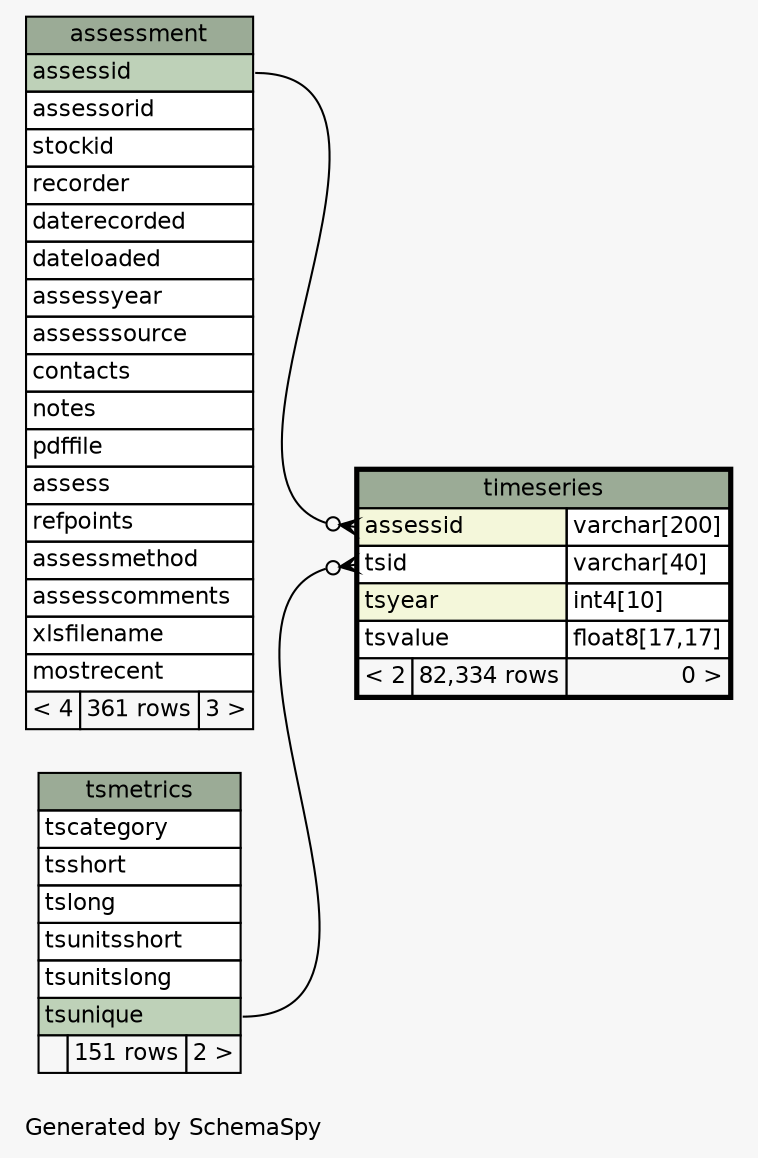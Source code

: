 // dot 2.28.0 on Mac OS X 10.6.8
// SchemaSpy rev 590
digraph "oneDegreeRelationshipsDiagram" {
  graph [
    rankdir="RL"
    bgcolor="#f7f7f7"
    label="\nGenerated by SchemaSpy"
    labeljust="l"
    nodesep="0.18"
    ranksep="0.46"
    fontname="Helvetica"
    fontsize="11"
  ];
  node [
    fontname="Helvetica"
    fontsize="11"
    shape="plaintext"
  ];
  edge [
    arrowsize="0.8"
  ];
  "timeseries":"assessid":w -> "assessment":"assessid":e [arrowhead=none dir=back arrowtail=crowodot];
  "timeseries":"tsid":w -> "tsmetrics":"tsunique":e [arrowhead=none dir=back arrowtail=crowodot];
  "assessment" [
    label=<
    <TABLE BORDER="0" CELLBORDER="1" CELLSPACING="0" BGCOLOR="#ffffff">
      <TR><TD COLSPAN="3" BGCOLOR="#9bab96" ALIGN="CENTER">assessment</TD></TR>
      <TR><TD PORT="assessid" COLSPAN="3" BGCOLOR="#bed1b8" ALIGN="LEFT">assessid</TD></TR>
      <TR><TD PORT="assessorid" COLSPAN="3" ALIGN="LEFT">assessorid</TD></TR>
      <TR><TD PORT="stockid" COLSPAN="3" ALIGN="LEFT">stockid</TD></TR>
      <TR><TD PORT="recorder" COLSPAN="3" ALIGN="LEFT">recorder</TD></TR>
      <TR><TD PORT="daterecorded" COLSPAN="3" ALIGN="LEFT">daterecorded</TD></TR>
      <TR><TD PORT="dateloaded" COLSPAN="3" ALIGN="LEFT">dateloaded</TD></TR>
      <TR><TD PORT="assessyear" COLSPAN="3" ALIGN="LEFT">assessyear</TD></TR>
      <TR><TD PORT="assesssource" COLSPAN="3" ALIGN="LEFT">assesssource</TD></TR>
      <TR><TD PORT="contacts" COLSPAN="3" ALIGN="LEFT">contacts</TD></TR>
      <TR><TD PORT="notes" COLSPAN="3" ALIGN="LEFT">notes</TD></TR>
      <TR><TD PORT="pdffile" COLSPAN="3" ALIGN="LEFT">pdffile</TD></TR>
      <TR><TD PORT="assess" COLSPAN="3" ALIGN="LEFT">assess</TD></TR>
      <TR><TD PORT="refpoints" COLSPAN="3" ALIGN="LEFT">refpoints</TD></TR>
      <TR><TD PORT="assessmethod" COLSPAN="3" ALIGN="LEFT">assessmethod</TD></TR>
      <TR><TD PORT="assesscomments" COLSPAN="3" ALIGN="LEFT">assesscomments</TD></TR>
      <TR><TD PORT="xlsfilename" COLSPAN="3" ALIGN="LEFT">xlsfilename</TD></TR>
      <TR><TD PORT="mostrecent" COLSPAN="3" ALIGN="LEFT">mostrecent</TD></TR>
      <TR><TD ALIGN="LEFT" BGCOLOR="#f7f7f7">&lt; 4</TD><TD ALIGN="RIGHT" BGCOLOR="#f7f7f7">361 rows</TD><TD ALIGN="RIGHT" BGCOLOR="#f7f7f7">3 &gt;</TD></TR>
    </TABLE>>
    URL="assessment.html"
    tooltip="assessment"
  ];
  "timeseries" [
    label=<
    <TABLE BORDER="2" CELLBORDER="1" CELLSPACING="0" BGCOLOR="#ffffff">
      <TR><TD COLSPAN="3" BGCOLOR="#9bab96" ALIGN="CENTER">timeseries</TD></TR>
      <TR><TD PORT="assessid" COLSPAN="2" BGCOLOR="#f4f7da" ALIGN="LEFT">assessid</TD><TD PORT="assessid.type" ALIGN="LEFT">varchar[200]</TD></TR>
      <TR><TD PORT="tsid" COLSPAN="2" ALIGN="LEFT">tsid</TD><TD PORT="tsid.type" ALIGN="LEFT">varchar[40]</TD></TR>
      <TR><TD PORT="tsyear" COLSPAN="2" BGCOLOR="#f4f7da" ALIGN="LEFT">tsyear</TD><TD PORT="tsyear.type" ALIGN="LEFT">int4[10]</TD></TR>
      <TR><TD PORT="tsvalue" COLSPAN="2" ALIGN="LEFT">tsvalue</TD><TD PORT="tsvalue.type" ALIGN="LEFT">float8[17,17]</TD></TR>
      <TR><TD ALIGN="LEFT" BGCOLOR="#f7f7f7">&lt; 2</TD><TD ALIGN="RIGHT" BGCOLOR="#f7f7f7">82,334 rows</TD><TD ALIGN="RIGHT" BGCOLOR="#f7f7f7">0 &gt;</TD></TR>
    </TABLE>>
    URL="timeseries.html"
    tooltip="timeseries"
  ];
  "tsmetrics" [
    label=<
    <TABLE BORDER="0" CELLBORDER="1" CELLSPACING="0" BGCOLOR="#ffffff">
      <TR><TD COLSPAN="3" BGCOLOR="#9bab96" ALIGN="CENTER">tsmetrics</TD></TR>
      <TR><TD PORT="tscategory" COLSPAN="3" ALIGN="LEFT">tscategory</TD></TR>
      <TR><TD PORT="tsshort" COLSPAN="3" ALIGN="LEFT">tsshort</TD></TR>
      <TR><TD PORT="tslong" COLSPAN="3" ALIGN="LEFT">tslong</TD></TR>
      <TR><TD PORT="tsunitsshort" COLSPAN="3" ALIGN="LEFT">tsunitsshort</TD></TR>
      <TR><TD PORT="tsunitslong" COLSPAN="3" ALIGN="LEFT">tsunitslong</TD></TR>
      <TR><TD PORT="tsunique" COLSPAN="3" BGCOLOR="#bed1b8" ALIGN="LEFT">tsunique</TD></TR>
      <TR><TD ALIGN="LEFT" BGCOLOR="#f7f7f7">  </TD><TD ALIGN="RIGHT" BGCOLOR="#f7f7f7">151 rows</TD><TD ALIGN="RIGHT" BGCOLOR="#f7f7f7">2 &gt;</TD></TR>
    </TABLE>>
    URL="tsmetrics.html"
    tooltip="tsmetrics"
  ];
}
